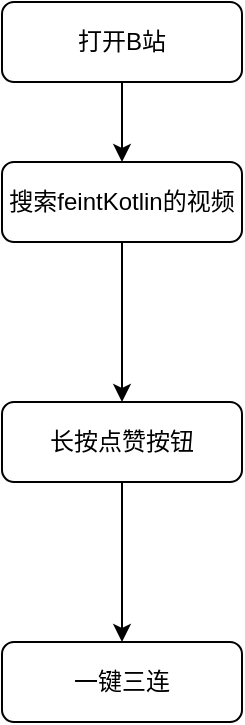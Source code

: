 <mxfile version="13.0.5" type="github">
  <diagram id="HDwnPnsOy4uLpxsVf0ml" name="Page-1">
    <mxGraphModel dx="312" dy="195" grid="1" gridSize="10" guides="1" tooltips="1" connect="1" arrows="1" fold="1" page="1" pageScale="1" pageWidth="827" pageHeight="1169" math="0" shadow="0">
      <root>
        <mxCell id="0" />
        <mxCell id="1" parent="0" />
        <mxCell id="IMrU2__sPg4LdoYcU0Ze-35" value="" style="edgeStyle=orthogonalEdgeStyle;rounded=0;orthogonalLoop=1;jettySize=auto;html=1;" edge="1" parent="1" source="IMrU2__sPg4LdoYcU0Ze-29" target="IMrU2__sPg4LdoYcU0Ze-30">
          <mxGeometry relative="1" as="geometry" />
        </mxCell>
        <mxCell id="IMrU2__sPg4LdoYcU0Ze-29" value="打开B站" style="rounded=1;whiteSpace=wrap;html=1;" vertex="1" parent="1">
          <mxGeometry x="250" y="420" width="120" height="40" as="geometry" />
        </mxCell>
        <mxCell id="IMrU2__sPg4LdoYcU0Ze-32" value="" style="edgeStyle=orthogonalEdgeStyle;rounded=0;orthogonalLoop=1;jettySize=auto;html=1;" edge="1" parent="1" source="IMrU2__sPg4LdoYcU0Ze-30" target="IMrU2__sPg4LdoYcU0Ze-31">
          <mxGeometry relative="1" as="geometry" />
        </mxCell>
        <mxCell id="IMrU2__sPg4LdoYcU0Ze-30" value="搜索feintKotlin的视频" style="rounded=1;whiteSpace=wrap;html=1;" vertex="1" parent="1">
          <mxGeometry x="250" y="500" width="120" height="40" as="geometry" />
        </mxCell>
        <mxCell id="IMrU2__sPg4LdoYcU0Ze-34" value="" style="edgeStyle=orthogonalEdgeStyle;rounded=0;orthogonalLoop=1;jettySize=auto;html=1;" edge="1" parent="1" source="IMrU2__sPg4LdoYcU0Ze-31" target="IMrU2__sPg4LdoYcU0Ze-33">
          <mxGeometry relative="1" as="geometry" />
        </mxCell>
        <mxCell id="IMrU2__sPg4LdoYcU0Ze-31" value="长按点赞按钮" style="rounded=1;whiteSpace=wrap;html=1;" vertex="1" parent="1">
          <mxGeometry x="250" y="620" width="120" height="40" as="geometry" />
        </mxCell>
        <mxCell id="IMrU2__sPg4LdoYcU0Ze-33" value="一键三连" style="rounded=1;whiteSpace=wrap;html=1;" vertex="1" parent="1">
          <mxGeometry x="250" y="740" width="120" height="40" as="geometry" />
        </mxCell>
      </root>
    </mxGraphModel>
  </diagram>
</mxfile>
